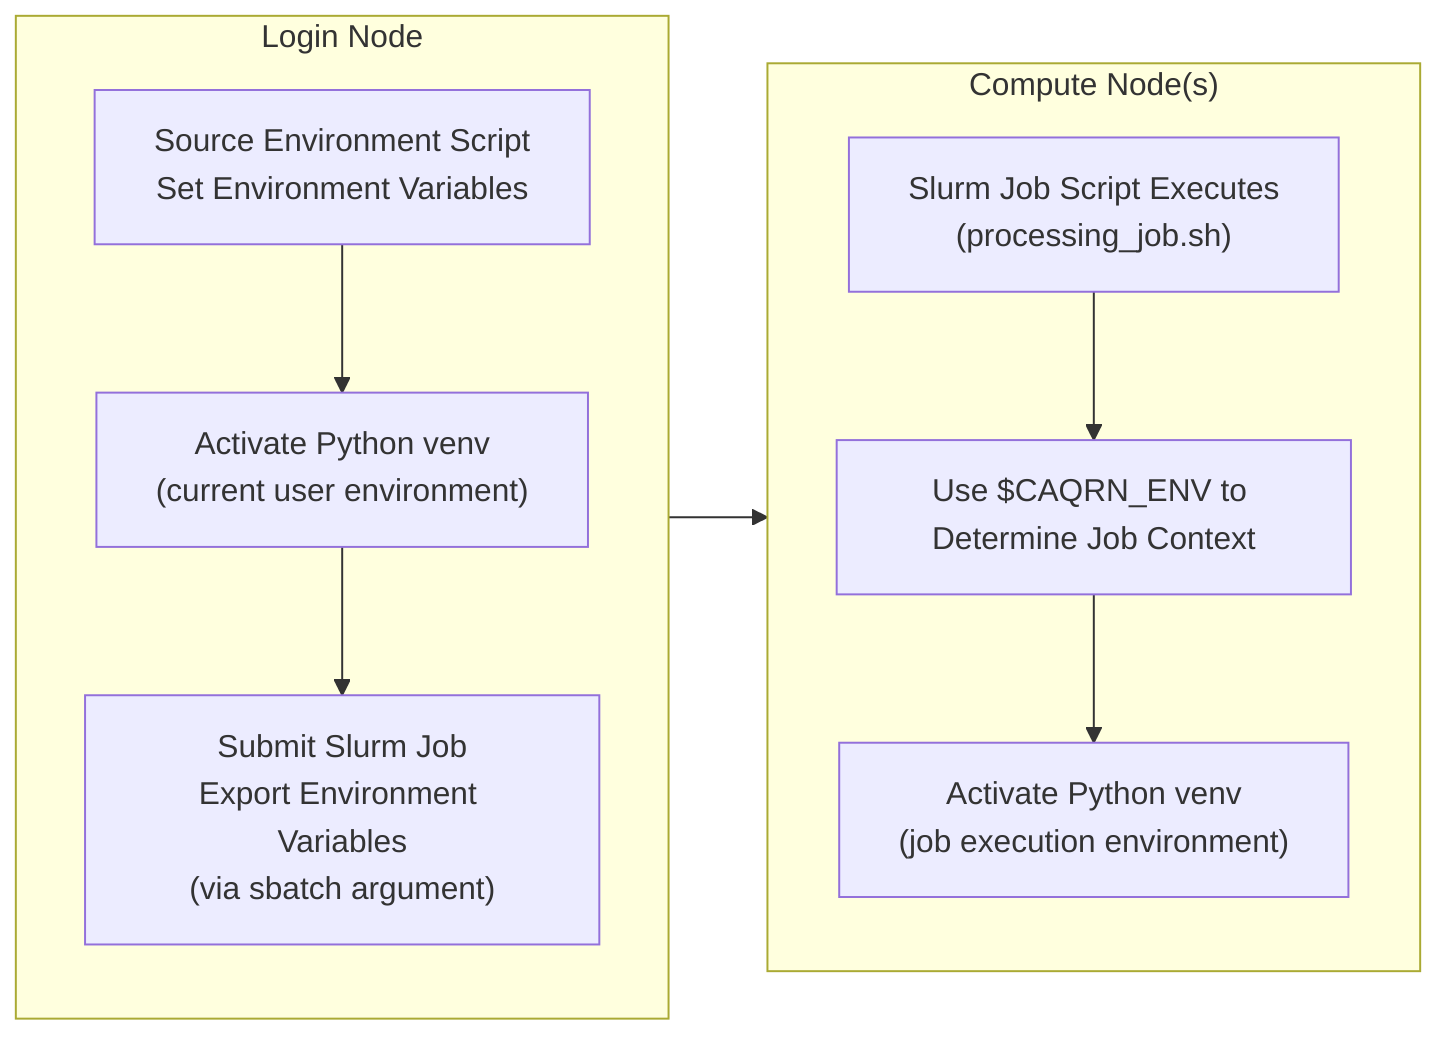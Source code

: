 flowchart LR
    subgraph LN ["Login Node"]
        direction TB
        A1["Source Environment Script<br/>Set Environment Variables"] --> A2
        A2["Activate Python venv<br/>(current user environment)"] --> A3["Submit Slurm Job<br/>Export Environment Variables<br/>(via sbatch argument)"]
    end
    
    subgraph CN ["Compute Node(s)"]
        direction TB
        B1["Slurm Job Script Executes<br/>(processing_job.sh)"] --> B2["Use $CAQRN_ENV to Determine Job Context"]
        B2 --> B3["Activate Python venv<br/>(job execution environment)"] 
    end
    
    LN --> CN